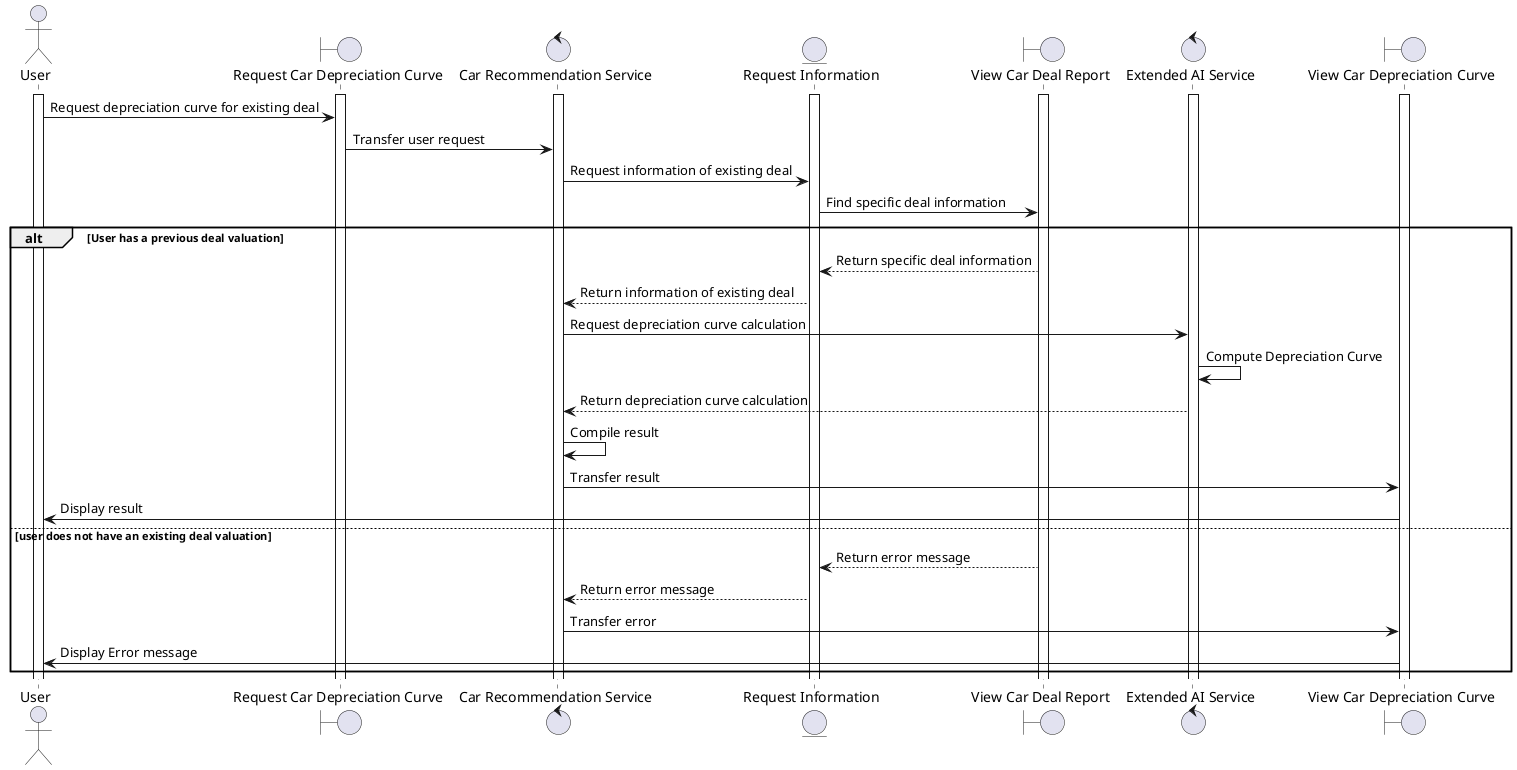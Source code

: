 @startuml
actor User
boundary "Request Car Depreciation Curve"
control "Car Recommendation Service"
entity "Request Information"
boundary "View Car Deal Report"
control "Extended AI Service"
boundary "View Car Depreciation Curve"



activate User
activate "Car Recommendation Service"
activate "Extended AI Service"
activate "Request Car Depreciation Curve"
activate "View Car Depreciation Curve"
activate "Request Information"
activate  "View Car Deal Report"


User -> "Request Car Depreciation Curve": Request depreciation curve for existing deal
"Request Car Depreciation Curve"->"Car Recommendation Service": Transfer user request
"Car Recommendation Service"-> "Request Information": Request information of existing deal
"Request Information"->"View Car Deal Report": Find specific deal information
alt User has a previous deal valuation
"Request Information"<--"View Car Deal Report": Return specific deal information
"Car Recommendation Service"<-- "Request Information": Return information of existing deal
"Car Recommendation Service"->"Extended AI Service": Request depreciation curve calculation
"Extended AI Service"->"Extended AI Service": Compute Depreciation Curve
"Car Recommendation Service"<--"Extended AI Service": Return depreciation curve calculation
"Car Recommendation Service"->"Car Recommendation Service": Compile result
"Car Recommendation Service"->"View Car Depreciation Curve": Transfer result

"View Car Depreciation Curve"->User:Display result


else user does not have an existing deal valuation
"Request Information"<--"View Car Deal Report": Return error message
"Car Recommendation Service"<-- "Request Information": Return error message
"Car Recommendation Service"->"View Car Depreciation Curve": Transfer error
User<-"View Car Depreciation Curve": Display Error message


end



@enduml